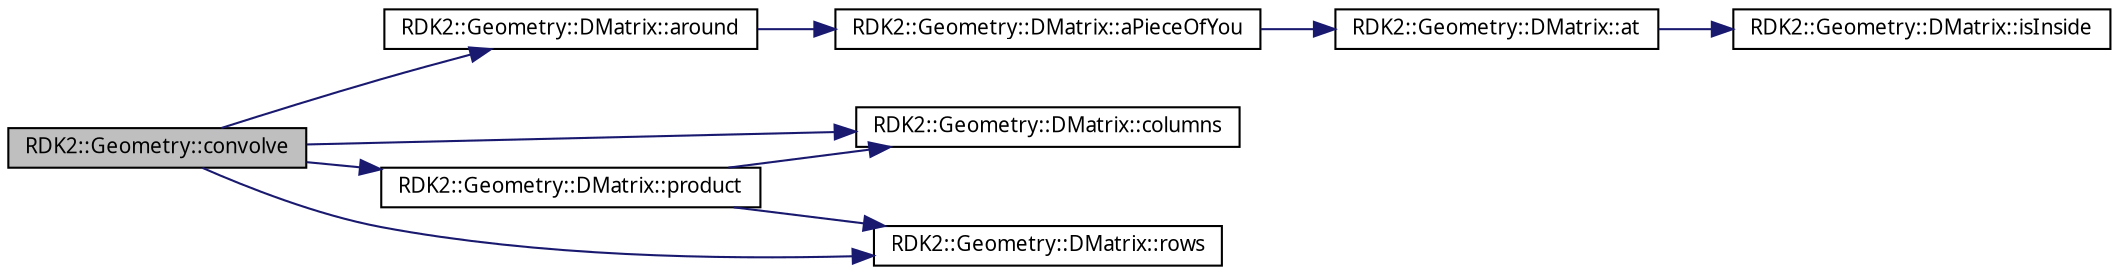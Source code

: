 digraph G
{
  edge [fontname="FreeSans.ttf",fontsize=10,labelfontname="FreeSans.ttf",labelfontsize=10];
  node [fontname="FreeSans.ttf",fontsize=10,shape=record];
  rankdir=LR;
  Node1 [label="RDK2::Geometry::convolve",height=0.2,width=0.4,color="black", fillcolor="grey75", style="filled" fontcolor="black"];
  Node1 -> Node2 [color="midnightblue",fontsize=10,style="solid",fontname="FreeSans.ttf"];
  Node2 [label="RDK2::Geometry::DMatrix::around",height=0.2,width=0.4,color="black", fillcolor="white", style="filled",URL="$class_r_d_k2_1_1_geometry_1_1_d_matrix.html#f566f79f11ded509f68b90972a3729b6",tooltip="Returns the 2m+1 square sub-matrix around point i,j."];
  Node2 -> Node3 [color="midnightblue",fontsize=10,style="solid",fontname="FreeSans.ttf"];
  Node3 [label="RDK2::Geometry::DMatrix::aPieceOfYou",height=0.2,width=0.4,color="black", fillcolor="white", style="filled",URL="$class_r_d_k2_1_1_geometry_1_1_d_matrix.html#54246ada7a279c67dc536dfb99f27514",tooltip="Returns a copy of the sub-matrix i,j-i+m,j+n."];
  Node3 -> Node4 [color="midnightblue",fontsize=10,style="solid",fontname="FreeSans.ttf"];
  Node4 [label="RDK2::Geometry::DMatrix::at",height=0.2,width=0.4,color="black", fillcolor="white", style="filled",URL="$class_r_d_k2_1_1_geometry_1_1_d_matrix.html#f1bfee8d5d18156a3711a0497bc741f3",tooltip="Returns value at row=i,column=j of zero if out of borders."];
  Node4 -> Node5 [color="midnightblue",fontsize=10,style="solid",fontname="FreeSans.ttf"];
  Node5 [label="RDK2::Geometry::DMatrix::isInside",height=0.2,width=0.4,color="black", fillcolor="white", style="filled",URL="$class_r_d_k2_1_1_geometry_1_1_d_matrix.html#000ae6c4db95fad073fef308186f8e12",tooltip="Checks whether point is inside the matrix."];
  Node1 -> Node6 [color="midnightblue",fontsize=10,style="solid",fontname="FreeSans.ttf"];
  Node6 [label="RDK2::Geometry::DMatrix::columns",height=0.2,width=0.4,color="black", fillcolor="white", style="filled",URL="$class_r_d_k2_1_1_geometry_1_1_d_matrix.html#cf8d5086b9d911e7c5b58eee2c4b115c"];
  Node1 -> Node7 [color="midnightblue",fontsize=10,style="solid",fontname="FreeSans.ttf"];
  Node7 [label="RDK2::Geometry::DMatrix::product",height=0.2,width=0.4,color="black", fillcolor="white", style="filled",URL="$class_r_d_k2_1_1_geometry_1_1_d_matrix.html#91889aaf709ad69ee66bc57eb9ab6094",tooltip="For matrixes holding numbers."];
  Node7 -> Node6 [color="midnightblue",fontsize=10,style="solid",fontname="FreeSans.ttf"];
  Node7 -> Node8 [color="midnightblue",fontsize=10,style="solid",fontname="FreeSans.ttf"];
  Node8 [label="RDK2::Geometry::DMatrix::rows",height=0.2,width=0.4,color="black", fillcolor="white", style="filled",URL="$class_r_d_k2_1_1_geometry_1_1_d_matrix.html#2c1b85126c7683b5960d90209eaf68de"];
  Node1 -> Node8 [color="midnightblue",fontsize=10,style="solid",fontname="FreeSans.ttf"];
}
